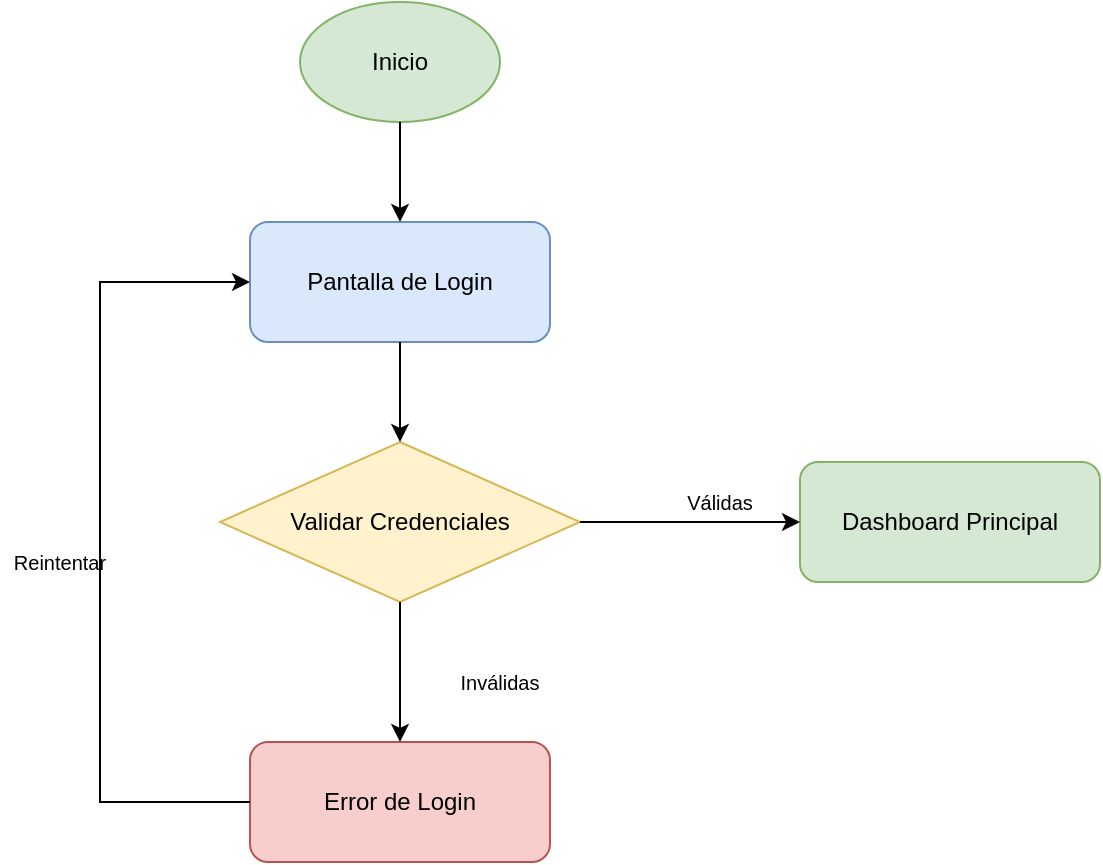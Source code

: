 <mxfile version="21.6.5" type="device">
  <diagram name="User Login Flow" id="user-login-flow">
    <mxGraphModel dx="1422" dy="794" grid="1" gridSize="10" guides="1" tooltips="1" connect="1" arrows="1" fold="1" page="1" pageScale="1" pageWidth="827" pageHeight="1169" math="0" shadow="0">
      <root>
        <mxCell id="0" />
        <mxCell id="1" parent="0" />
        <mxCell id="2" value="Inicio" style="ellipse;whiteSpace=wrap;html=1;fillColor=#d5e8d4;strokeColor=#82b366;" vertex="1" parent="1">
          <mxGeometry x="200" y="50" width="100" height="60" as="geometry" />
        </mxCell>
        <mxCell id="3" value="Pantalla de Login" style="rounded=1;whiteSpace=wrap;html=1;fillColor=#dae8fc;strokeColor=#6c8ebf;" vertex="1" parent="1">
          <mxGeometry x="175" y="160" width="150" height="60" as="geometry" />
        </mxCell>
        <mxCell id="4" value="Validar Credenciales" style="rhombus;whiteSpace=wrap;html=1;fillColor=#fff2cc;strokeColor=#d6b656;" vertex="1" parent="1">
          <mxGeometry x="160" y="270" width="180" height="80" as="geometry" />
        </mxCell>
        <mxCell id="5" value="Dashboard Principal" style="rounded=1;whiteSpace=wrap;html=1;fillColor=#d5e8d4;strokeColor=#82b366;" vertex="1" parent="1">
          <mxGeometry x="450" y="280" width="150" height="60" as="geometry" />
        </mxCell>
        <mxCell id="6" value="Error de Login" style="rounded=1;whiteSpace=wrap;html=1;fillColor=#f8cecc;strokeColor=#b85450;" vertex="1" parent="1">
          <mxGeometry x="175" y="420" width="150" height="60" as="geometry" />
        </mxCell>
        <mxCell id="7" value="" style="endArrow=classic;html=1;rounded=0;" edge="1" parent="1" source="2" target="3">
          <mxGeometry width="50" height="50" relative="1" as="geometry">
            <mxPoint x="250" y="130" as="sourcePoint" />
            <mxPoint x="250" y="150" as="targetPoint" />
          </mxGeometry>
        </mxCell>
        <mxCell id="8" value="" style="endArrow=classic;html=1;rounded=0;" edge="1" parent="1" source="3" target="4">
          <mxGeometry width="50" height="50" relative="1" as="geometry">
            <mxPoint x="250" y="240" as="sourcePoint" />
            <mxPoint x="250" y="260" as="targetPoint" />
          </mxGeometry>
        </mxCell>
        <mxCell id="9" value="" style="endArrow=classic;html=1;rounded=0;" edge="1" parent="1" source="4" target="5">
          <mxGeometry width="50" height="50" relative="1" as="geometry">
            <mxPoint x="340" y="310" as="sourcePoint" />
            <mxPoint x="440" y="310" as="targetPoint" />
          </mxGeometry>
        </mxCell>
        <mxCell id="10" value="" style="endArrow=classic;html=1;rounded=0;" edge="1" parent="1" source="4" target="6">
          <mxGeometry width="50" height="50" relative="1" as="geometry">
            <mxPoint x="250" y="350" as="sourcePoint" />
            <mxPoint x="250" y="410" as="targetPoint" />
          </mxGeometry>
        </mxCell>
        <mxCell id="11" value="" style="endArrow=classic;html=1;rounded=0;" edge="1" parent="1" source="6" target="3">
          <mxGeometry width="50" height="50" relative="1" as="geometry">
            <mxPoint x="150" y="450" as="sourcePoint" />
            <mxPoint x="150" y="200" as="targetPoint" />
            <Array as="points">
              <mxPoint x="100" y="450" />
              <mxPoint x="100" y="190" />
            </Array>
          </mxGeometry>
        </mxCell>
        <mxCell id="12" value="Válidas" style="text;html=1;strokeColor=none;fillColor=none;align=center;verticalAlign=middle;whiteSpace=wrap;rounded=0;fontSize=10;color=#2e7d32;" vertex="1" parent="1">
          <mxGeometry x="380" y="290" width="60" height="20" as="geometry" />
        </mxCell>
        <mxCell id="13" value="Inválidas" style="text;html=1;strokeColor=none;fillColor=none;align=center;verticalAlign=middle;whiteSpace=wrap;rounded=0;fontSize=10;color=#c62828;" vertex="1" parent="1">
          <mxGeometry x="270" y="380" width="60" height="20" as="geometry" />
        </mxCell>
        <mxCell id="14" value="Reintentar" style="text;html=1;strokeColor=none;fillColor=none;align=center;verticalAlign=middle;whiteSpace=wrap;rounded=0;fontSize=10;" vertex="1" parent="1">
          <mxGeometry x="50" y="320" width="60" height="20" as="geometry" />
        </mxCell>
      </root>
    </mxGraphModel>
  </diagram>
</mxfile>